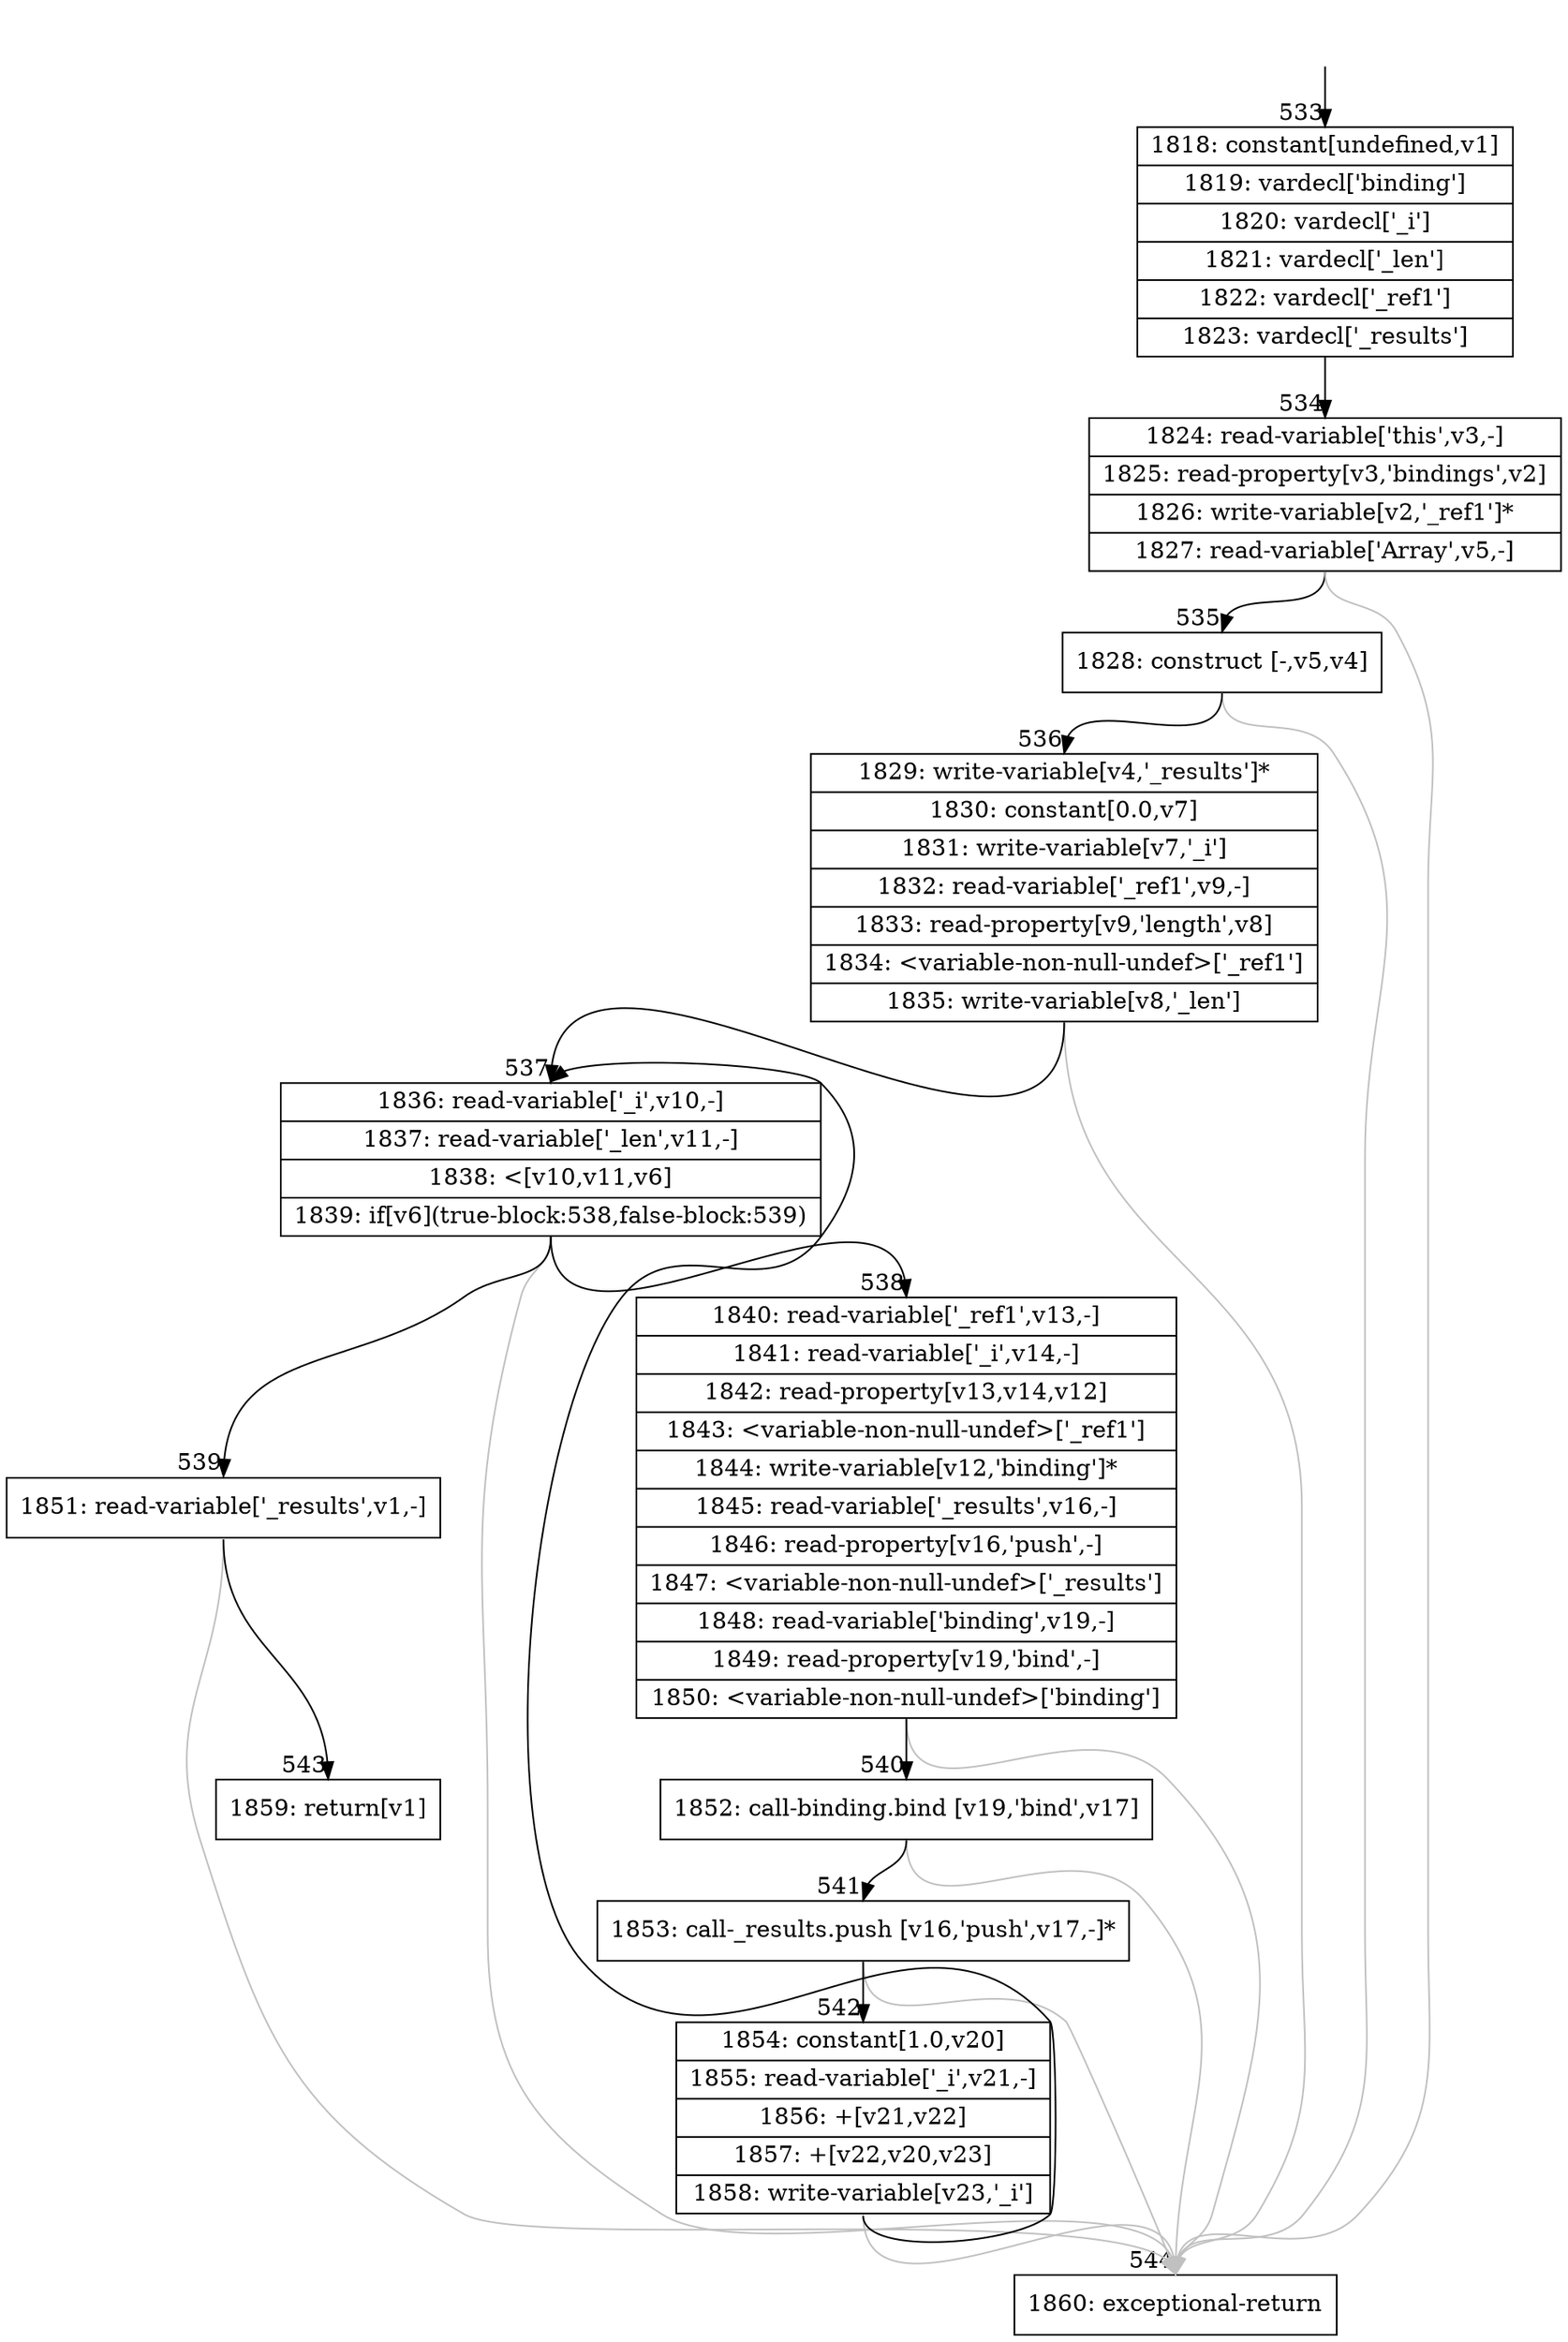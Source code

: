 digraph {
rankdir="TD"
BB_entry41[shape=none,label=""];
BB_entry41 -> BB533 [tailport=s, headport=n, headlabel="    533"]
BB533 [shape=record label="{1818: constant[undefined,v1]|1819: vardecl['binding']|1820: vardecl['_i']|1821: vardecl['_len']|1822: vardecl['_ref1']|1823: vardecl['_results']}" ] 
BB533 -> BB534 [tailport=s, headport=n, headlabel="      534"]
BB534 [shape=record label="{1824: read-variable['this',v3,-]|1825: read-property[v3,'bindings',v2]|1826: write-variable[v2,'_ref1']*|1827: read-variable['Array',v5,-]}" ] 
BB534 -> BB535 [tailport=s, headport=n, headlabel="      535"]
BB534 -> BB544 [tailport=s, headport=n, color=gray, headlabel="      544"]
BB535 [shape=record label="{1828: construct [-,v5,v4]}" ] 
BB535 -> BB536 [tailport=s, headport=n, headlabel="      536"]
BB535 -> BB544 [tailport=s, headport=n, color=gray]
BB536 [shape=record label="{1829: write-variable[v4,'_results']*|1830: constant[0.0,v7]|1831: write-variable[v7,'_i']|1832: read-variable['_ref1',v9,-]|1833: read-property[v9,'length',v8]|1834: \<variable-non-null-undef\>['_ref1']|1835: write-variable[v8,'_len']}" ] 
BB536 -> BB537 [tailport=s, headport=n, headlabel="      537"]
BB536 -> BB544 [tailport=s, headport=n, color=gray]
BB537 [shape=record label="{1836: read-variable['_i',v10,-]|1837: read-variable['_len',v11,-]|1838: \<[v10,v11,v6]|1839: if[v6](true-block:538,false-block:539)}" ] 
BB537 -> BB538 [tailport=s, headport=n, headlabel="      538"]
BB537 -> BB539 [tailport=s, headport=n, headlabel="      539"]
BB537 -> BB544 [tailport=s, headport=n, color=gray]
BB538 [shape=record label="{1840: read-variable['_ref1',v13,-]|1841: read-variable['_i',v14,-]|1842: read-property[v13,v14,v12]|1843: \<variable-non-null-undef\>['_ref1']|1844: write-variable[v12,'binding']*|1845: read-variable['_results',v16,-]|1846: read-property[v16,'push',-]|1847: \<variable-non-null-undef\>['_results']|1848: read-variable['binding',v19,-]|1849: read-property[v19,'bind',-]|1850: \<variable-non-null-undef\>['binding']}" ] 
BB538 -> BB540 [tailport=s, headport=n, headlabel="      540"]
BB538 -> BB544 [tailport=s, headport=n, color=gray]
BB539 [shape=record label="{1851: read-variable['_results',v1,-]}" ] 
BB539 -> BB543 [tailport=s, headport=n, headlabel="      543"]
BB539 -> BB544 [tailport=s, headport=n, color=gray]
BB540 [shape=record label="{1852: call-binding.bind [v19,'bind',v17]}" ] 
BB540 -> BB541 [tailport=s, headport=n, headlabel="      541"]
BB540 -> BB544 [tailport=s, headport=n, color=gray]
BB541 [shape=record label="{1853: call-_results.push [v16,'push',v17,-]*}" ] 
BB541 -> BB542 [tailport=s, headport=n, headlabel="      542"]
BB541 -> BB544 [tailport=s, headport=n, color=gray]
BB542 [shape=record label="{1854: constant[1.0,v20]|1855: read-variable['_i',v21,-]|1856: +[v21,v22]|1857: +[v22,v20,v23]|1858: write-variable[v23,'_i']}" ] 
BB542 -> BB537 [tailport=s, headport=n]
BB542 -> BB544 [tailport=s, headport=n, color=gray]
BB543 [shape=record label="{1859: return[v1]}" ] 
BB544 [shape=record label="{1860: exceptional-return}" ] 
//#$~ 465
}
